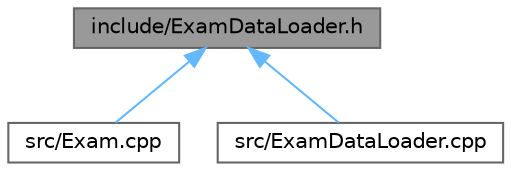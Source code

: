 digraph "include/ExamDataLoader.h"
{
 // LATEX_PDF_SIZE
  bgcolor="transparent";
  edge [fontname=Helvetica,fontsize=10,labelfontname=Helvetica,labelfontsize=10];
  node [fontname=Helvetica,fontsize=10,shape=box,height=0.2,width=0.4];
  Node1 [id="Node000001",label="include/ExamDataLoader.h",height=0.2,width=0.4,color="gray40", fillcolor="grey60", style="filled", fontcolor="black",tooltip="Declares the ExamDataLoader class used to load exam configuration data from a file into an Exam objec..."];
  Node1 -> Node2 [id="edge1_Node000001_Node000002",dir="back",color="steelblue1",style="solid",tooltip=" "];
  Node2 [id="Node000002",label="src/Exam.cpp",height=0.2,width=0.4,color="grey40", fillcolor="white", style="filled",URL="$Exam_8cpp.html",tooltip="Implementation of the Student class."];
  Node1 -> Node3 [id="edge2_Node000001_Node000003",dir="back",color="steelblue1",style="solid",tooltip=" "];
  Node3 [id="Node000003",label="src/ExamDataLoader.cpp",height=0.2,width=0.4,color="grey40", fillcolor="white", style="filled",URL="$ExamDataLoader_8cpp.html",tooltip="This file loads and sets all the attributes and methods to Exam."];
}
